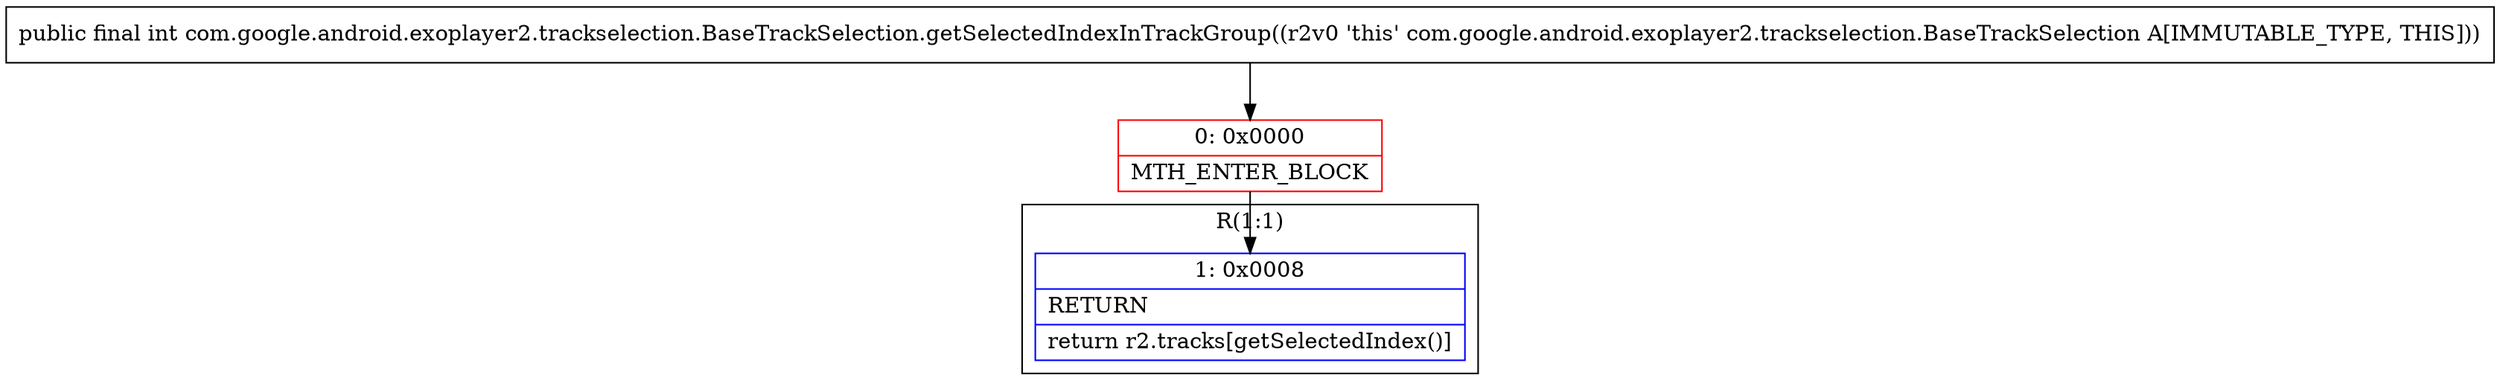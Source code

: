 digraph "CFG forcom.google.android.exoplayer2.trackselection.BaseTrackSelection.getSelectedIndexInTrackGroup()I" {
subgraph cluster_Region_268468076 {
label = "R(1:1)";
node [shape=record,color=blue];
Node_1 [shape=record,label="{1\:\ 0x0008|RETURN\l|return r2.tracks[getSelectedIndex()]\l}"];
}
Node_0 [shape=record,color=red,label="{0\:\ 0x0000|MTH_ENTER_BLOCK\l}"];
MethodNode[shape=record,label="{public final int com.google.android.exoplayer2.trackselection.BaseTrackSelection.getSelectedIndexInTrackGroup((r2v0 'this' com.google.android.exoplayer2.trackselection.BaseTrackSelection A[IMMUTABLE_TYPE, THIS])) }"];
MethodNode -> Node_0;
Node_0 -> Node_1;
}

